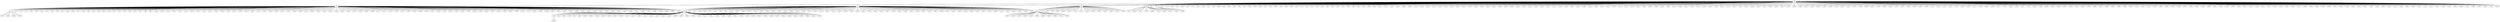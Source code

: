 graph {
n0;
n1;
n2;
n3;
n4;
n5;
n6;
n7;
n8;
n9;
n10;
n11;
n12;
n13;
n14;
n15;
n16;
n17;
n18;
n19;
n20;
n21;
n22;
n23;
n24;
n25;
n26;
n27;
n28;
n29;
n30;
n31;
n32;
n33;
n34;
n35;
n36;
n37;
n38;
n39;
n40;
n41;
n42;
n43;
n44;
n45;
n46;
n47;
n48;
n49;
n50;
n51;
n52;
n53;
n54;
n55;
n56;
n57;
n58;
n59;
n60;
n61;
n62;
n63;
n64;
n65;
n66;
n67;
n68;
n69;
n70;
n71;
n72;
n73;
n74;
n75;
n76;
n77;
n78;
n79;
n80;
n81;
n82;
n83;
n84;
n85;
n86;
n87;
n88;
n89;
n90;
n91;
n92;
n93;
n94;
n95;
n96;
n97;
n98;
n99;
n100;
n101;
n102;
n103;
n104;
n105;
n106;
n107;
n108;
n109;
n110;
n111;
n112;
n113;
n114;
n115;
n116;
n117;
n118;
n119;
n120;
n121;
n122;
n123;
n124;
n125;
n126;
n127;
n128;
n129;
n130;
n131;
n132;
n133;
n134;
n135;
n136;
n137;
n138;
n139;
n140;
n141;
n142;
n143;
n144;
n145;
n146;
n147;
n148;
n149;
n150;
n151;
n152;
n153;
n154;
n155;
n156;
n157;
n158;
n159;
n160;
n161;
n162;
n163;
n164;
n165;
n166;
n167;
n168;
n169;
n170;
n171;
n172;
n173;
n174;
n175;
n176;
n177;
n178;
n179;
n180;
n181;
n182;
n183;
n184;
n185;
n186;
n187;
n188;
n189;
n190;
n191;
n192;
n193;
n194;
n195;
n196;
n197;
n198;
n199;
n200;
n201;
n202;
n203;
n204;
n205;
n206;
n207;
n208;
n209;
n210;
n211;
n212;
n213;
n214;
n215;
n216;
n217;
n218;
n219;
n220;
n221;
n222;
n223;
n224;
n225;
n226;
n227;
n228;
n229;
n230;
n231;
n232;
n233;
n234;
n235;
n236;
n237;
n238;
n239;
n240;
n241;
n242;
n243;
n244;
n245;
n246;
n247;
n248;
n249;
n250;
n251;
n252;
n253;
n254;
n255;
n256;
n257;
n258;
n259;
n260;
n261;
n262;
n263;
n264;
n265;
n266;
n267;
n268;
n269;
n270;
n271;
n272;
n273;
n274;
n275;
n276;
n277;
n278;
n279;
n280;
n281;
n282;
n283;
n284;
n285;
n286;
n287;
n288;
n289;
n290;
n291;
n292;
n293;
n294;
n295;
n296;
n297;
n298;
n299;
n300;
n301;
n302;
n303;
n304;
n305;
n306;
n307;
n308;
n309;
n310;
n311;
n312;
n313;
n314;
n315;
n316;
n317;
n318;
n319;
n320;
n321;
n322;
n323;
n324;
n325;
n326;
n327;
n328;
n329;
n330;
n331;
n332;
n333;
n334;
n335;
n336;
n337;
n338;
n339;
n340;
n341;
n342;
n343;
n344;
n345;
n346;
n347;
n348;
n349;
n350;
n351;
n352;
n353;
n354;
n355;
n356;
n357;
n358;
n359;
n360;
n361;
n362;
n363;
n364;
n365;
n366;
n367;
n368;
n369;
n370;
n371;
n372;
n373;
n374;
n375;
n376;
n377;
n378;
n379;
n380;
n381;
n382;
n383;
n384;
n385;
n386;
n387;
n388;
n389;
n390;
n391;
n392;
n393;
n394;
n395;
n396;
n397;
n398;
n399;
n400;
n401;
n402;
n403;
n404;
n405;
n406;
n407;
n408;
n409;
n410;
n411;
n412;
n413;
n414;
n415;
n416;
n417;
n418;
n419;
n420;
n421;
n422;
n423;
n424;
n425;
n426;
n427;
n428;
n429;
n430;
n431;
n432;
n433;
n434;
n435;
n436;
n437;
n438;
n439;
n440;
n441;
n442;
n443;
n444;
n445;
n446;
n447;
n448;
n449;
n450;
n451;
n452;
n453;
n454;
n455;
n456;
n457;
n458;
n459;
n460;
n461;
n462;
n463;
n464;
n465;
n466;
n467;
n468;
n469;
n470;
n471;
n472;
n473;
n474;
n475;
n476;
n477;
n478;
n479;
n480;
n481;
n482;
n483;
n484;
n485;
n486;
n487;
n488;
n489;
n490;
n491;
n492;
n493;
n494;
n495;
n496;
n497;
n498;
n499;
n0 -- n4;
n0 -- n414;
n0 -- n105;
n0 -- n332;
n0 -- n340;
n0 -- n169;
n0 -- n487;
n0 -- n134;
n0 -- n70;
n0 -- n212;
n0 -- n355;
n0 -- n402;
n0 -- n14;
n0 -- n314;
n0 -- n94;
n0 -- n29;
n0 -- n42;
n0 -- n40;
n0 -- n17;
n0 -- n292;
n0 -- n237;
n0 -- n337;
n0 -- n83;
n0 -- n411;
n0 -- n460;
n0 -- n268;
n0 -- n75;
n0 -- n139;
n0 -- n55;
n0 -- n361;
n0 -- n223;
n0 -- n144;
n0 -- n36;
n0 -- n176;
n0 -- n194;
n0 -- n210;
n0 -- n104;
n0 -- n364;
n0 -- n452;
n0 -- n461;
n0 -- n106;
n0 -- n330;
n0 -- n137;
n0 -- n154;
n0 -- n378;
n0 -- n278;
n0 -- n166;
n0 -- n368;
n0 -- n318;
n0 -- n76;
n0 -- n374;
n0 -- n71;
n0 -- n445;
n0 -- n394;
n0 -- n146;
n0 -- n459;
n0 -- n389;
n0 -- n499;
n0 -- n31;
n0 -- n11;
n0 -- n156;
n0 -- n472;
n0 -- n115;
n0 -- n287;
n0 -- n482;
n0 -- n324;
n0 -- n114;
n0 -- n293;
n0 -- n26;
n0 -- n436;
n0 -- n333;
n0 -- n165;
n0 -- n455;
n0 -- n121;
n0 -- n304;
n0 -- n273;
n0 -- n92;
n0 -- n235;
n0 -- n216;
n0 -- n266;
n0 -- n490;
n0 -- n86;
n0 -- n381;
n0 -- n427;
n0 -- n232;
n0 -- n32;
n0 -- n88;
n0 -- n284;
n0 -- n413;
n0 -- n356;
n0 -- n220;
n0 -- n113;
n0 -- n418;
n0 -- n470;
n0 -- n39;
n0 -- n155;
n0 -- n393;
n0 -- n351;
n0 -- n234;
n0 -- n150;
n0 -- n9;
n0 -- n174;
n0 -- n201;
n0 -- n67;
n0 -- n93;
n0 -- n285;
n0 -- n184;
n0 -- n148;
n0 -- n196;
n0 -- n456;
n0 -- n182;
n0 -- n428;
n0 -- n270;
n0 -- n172;
n0 -- n331;
n0 -- n425;
n0 -- n422;
n0 -- n37;
n0 -- n325;
n0 -- n391;
n0 -- n159;
n0 -- n102;
n0 -- n178;
n0 -- n299;
n0 -- n96;
n0 -- n197;
n0 -- n68;
n0 -- n363;
n0 -- n179;
n0 -- n296;
n0 -- n489;
n0 -- n316;
n0 -- n312;
n0 -- n417;
n0 -- n66;
n0 -- n251;
n0 -- n64;
n0 -- n158;
n0 -- n62;
n0 -- n404;
n0 -- n429;
n0 -- n401;
n0 -- n78;
n0 -- n58;
n0 -- n135;
n0 -- n341;
n0 -- n69;
n0 -- n129;
n0 -- n221;
n0 -- n138;
n0 -- n437;
n0 -- n291;
n0 -- n133;
n0 -- n6;
n0 -- n462;
n0 -- n320;
n0 -- n315;
n0 -- n262;
n0 -- n5;
n0 -- n475;
n0 -- n127;
n0 -- n188;
n0 -- n52;
n0 -- n74;
n0 -- n116;
n0 -- n190;
n0 -- n382;
n0 -- n290;
n0 -- n488;
n0 -- n430;
n0 -- n497;
n0 -- n28;
n0 -- n410;
n0 -- n476;
n0 -- n119;
n0 -- n87;
n0 -- n392;
n0 -- n177;
n0 -- n345;
n0 -- n260;
n0 -- n327;
n0 -- n326;
n0 -- n415;
n0 -- n255;
n0 -- n398;
n0 -- n366;
n0 -- n147;
n0 -- n385;
n0 -- n354;
n0 -- n253;
n0 -- n435;
n0 -- n454;
n0 -- n101;
n0 -- n329;
n0 -- n108;
n0 -- n249;
n0 -- n376;
n0 -- n85;
n0 -- n198;
n0 -- n335;
n0 -- n3;
n0 -- n124;
n0 -- n446;
n0 -- n328;
n0 -- n231;
n0 -- n485;
n0 -- n478;
n0 -- n465;
n0 -- n306;
n0 -- n458;
n0 -- n275;
n0 -- n222;
n0 -- n27;
n0 -- n140;
n0 -- n263;
n0 -- n403;
n0 -- n238;
n0 -- n126;
n0 -- n336;
n0 -- n379;
n0 -- n371;
n0 -- n289;
n0 -- n426;
n0 -- n54;
n0 -- n167;
n0 -- n474;
n0 -- n46;
n0 -- n219;
n0 -- n319;
n0 -- n56;
n0 -- n38;
n0 -- n464;
n0 -- n322;
n0 -- n265;
n0 -- n89;
n1 -- n152;
n1 -- n4;
n1 -- n297;
n1 -- n463;
n1 -- n107;
n1 -- n352;
n1 -- n180;
n1 -- n185;
n1 -- n267;
n1 -- n181;
n1 -- n60;
n1 -- n438;
n1 -- n132;
n1 -- n281;
n1 -- n246;
n1 -- n10;
n1 -- n492;
n1 -- n288;
n1 -- n286;
n1 -- n244;
n1 -- n303;
n1 -- n80;
n1 -- n79;
n1 -- n416;
n1 -- n258;
n1 -- n241;
n1 -- n130;
n1 -- n202;
n1 -- n298;
n1 -- n424;
n1 -- n120;
n1 -- n491;
n1 -- n408;
n1 -- n423;
n1 -- n277;
n1 -- n441;
n1 -- n373;
n1 -- n282;
n1 -- n41;
n1 -- n468;
n1 -- n173;
n1 -- n257;
n1 -- n163;
n1 -- n73;
n1 -- n103;
n1 -- n175;
n1 -- n247;
n2 -- n24;
n2 -- n280;
n2 -- n145;
n2 -- n218;
n2 -- n143;
n2 -- n162;
n2 -- n226;
n2 -- n471;
n2 -- n5;
n2 -- n344;
n2 -- n384;
n3 -- n358;
n3 -- n63;
n3 -- n82;
n3 -- n279;
n3 -- n7;
n3 -- n248;
n3 -- n250;
n3 -- n117;
n3 -- n131;
n3 -- n200;
n3 -- n386;
n3 -- n208;
n3 -- n123;
n3 -- n100;
n3 -- n43;
n3 -- n189;
n3 -- n406;
n3 -- n419;
n3 -- n451;
n3 -- n45;
n3 -- n360;
n3 -- n0;
n3 -- n16;
n3 -- n388;
n3 -- n439;
n3 -- n149;
n3 -- n466;
n3 -- n434;
n3 -- n22;
n3 -- n380;
n3 -- n141;
n3 -- n122;
n3 -- n493;
n3 -- n205;
n3 -- n34;
n3 -- n274;
n3 -- n65;
n3 -- n272;
n3 -- n211;
n3 -- n170;
n3 -- n77;
n3 -- n349;
n3 -- n276;
n3 -- n400;
n3 -- n350;
n3 -- n397;
n3 -- n13;
n3 -- n15;
n3 -- n225;
n3 -- n95;
n3 -- n240;
n3 -- n186;
n3 -- n61;
n3 -- n313;
n3 -- n110;
n3 -- n294;
n3 -- n35;
n3 -- n295;
n3 -- n50;
n3 -- n20;
n3 -- n444;
n3 -- n187;
n3 -- n242;
n3 -- n369;
n3 -- n421;
n3 -- n310;
n3 -- n307;
n3 -- n207;
n3 -- n51;
n3 -- n264;
n3 -- n353;
n3 -- n308;
n3 -- n160;
n3 -- n365;
n3 -- n98;
n3 -- n442;
n3 -- n372;
n3 -- n300;
n3 -- n256;
n3 -- n395;
n3 -- n209;
n3 -- n18;
n3 -- n48;
n3 -- n343;
n3 -- n495;
n3 -- n254;
n3 -- n191;
n3 -- n111;
n3 -- n269;
n3 -- n447;
n3 -- n125;
n3 -- n339;
n3 -- n109;
n3 -- n30;
n3 -- n252;
n3 -- n448;
n3 -- n305;
n3 -- n192;
n3 -- n494;
n3 -- n245;
n3 -- n440;
n3 -- n84;
n3 -- n12;
n3 -- n97;
n3 -- n72;
n3 -- n112;
n3 -- n432;
n3 -- n405;
n3 -- n334;
n3 -- n377;
n3 -- n99;
n3 -- n203;
n3 -- n271;
n3 -- n480;
n3 -- n433;
n3 -- n47;
n3 -- n357;
n4 -- n164;
n4 -- n183;
n4 -- n420;
n4 -- n346;
n4 -- n443;
n4 -- n473;
n4 -- n195;
n4 -- n57;
n4 -- n496;
n4 -- n467;
n4 -- n81;
n4 -- n213;
n4 -- n157;
n4 -- n0;
n4 -- n321;
n4 -- n486;
n4 -- n227;
n4 -- n469;
n4 -- n362;
n4 -- n214;
n4 -- n204;
n4 -- n301;
n4 -- n25;
n4 -- n228;
n4 -- n229;
n4 -- n347;
n4 -- n91;
n4 -- n142;
n4 -- n118;
n4 -- n1;
n4 -- n215;
n4 -- n151;
n4 -- n168;
n4 -- n53;
n4 -- n230;
n4 -- n342;
n4 -- n479;
n4 -- n193;
n4 -- n390;
n4 -- n233;
n4 -- n224;
n4 -- n359;
n4 -- n90;
n4 -- n206;
n4 -- n283;
n4 -- n449;
n4 -- n484;
n4 -- n457;
n4 -- n407;
n4 -- n453;
n4 -- n261;
n4 -- n311;
n4 -- n483;
n4 -- n199;
n4 -- n44;
n4 -- n338;
n4 -- n375;
n4 -- n128;
n4 -- n450;
n4 -- n33;
n4 -- n387;
n5 -- n0;
n5 -- n2;
n5 -- n323;
n5 -- n19;
n5 -- n259;
n5 -- n136;
n5 -- n409;
n5 -- n161;
n5 -- n498;
n5 -- n49;
n5 -- n243;
n5 -- n171;
n5 -- n59;
n5 -- n8;
n5 -- n309;
n5 -- n217;
n5 -- n348;
n6 -- n477;
n6 -- n367;
n6 -- n431;
n6 -- n0;
n6 -- n317;
n6 -- n21;
n6 -- n383;
n6 -- n412;
n6 -- n236;
n7 -- n239;
n7 -- n153;
n7 -- n370;
n7 -- n3;
n7 -- n23;
n8 -- n5;
n8 -- n481;
n9 -- n0;
n10 -- n1;
n10 -- n399;
n11 -- n302;
n11 -- n396;
n11 -- n0;
n12 -- n3;
n13 -- n3;
n14 -- n0;
n15 -- n3;
n16 -- n3;
n17 -- n0;
n18 -- n3;
n19 -- n5;
n20 -- n3;
n21 -- n6;
n22 -- n3;
n23 -- n7;
n24 -- n2;
n25 -- n4;
n26 -- n0;
n27 -- n0;
n28 -- n0;
n29 -- n0;
n30 -- n3;
n31 -- n0;
n32 -- n0;
n33 -- n4;
n34 -- n3;
n35 -- n3;
n36 -- n0;
n37 -- n0;
n38 -- n0;
n39 -- n0;
n40 -- n0;
n41 -- n1;
n42 -- n0;
n43 -- n3;
n44 -- n4;
n45 -- n3;
n46 -- n0;
n47 -- n3;
n48 -- n3;
n49 -- n5;
n50 -- n3;
n51 -- n3;
n52 -- n0;
n53 -- n4;
n54 -- n0;
n55 -- n0;
n56 -- n0;
n57 -- n4;
n58 -- n0;
n59 -- n5;
n60 -- n1;
n61 -- n3;
n62 -- n0;
n63 -- n3;
n64 -- n0;
n65 -- n3;
n66 -- n0;
n67 -- n0;
n68 -- n0;
n69 -- n0;
n70 -- n0;
n71 -- n0;
n72 -- n3;
n73 -- n1;
n74 -- n0;
n75 -- n0;
n76 -- n0;
n77 -- n3;
n78 -- n0;
n79 -- n1;
n80 -- n1;
n81 -- n4;
n82 -- n3;
n83 -- n0;
n84 -- n3;
n85 -- n0;
n86 -- n0;
n87 -- n0;
n88 -- n0;
n89 -- n0;
n90 -- n4;
n91 -- n4;
n92 -- n0;
n93 -- n0;
n94 -- n0;
n95 -- n3;
n96 -- n0;
n97 -- n3;
n98 -- n3;
n99 -- n3;
n100 -- n3;
n101 -- n0;
n102 -- n0;
n103 -- n1;
n104 -- n0;
n105 -- n0;
n106 -- n0;
n107 -- n1;
n108 -- n0;
n109 -- n3;
n110 -- n3;
n111 -- n3;
n112 -- n3;
n113 -- n0;
n114 -- n0;
n115 -- n0;
n116 -- n0;
n117 -- n3;
n118 -- n4;
n119 -- n0;
n120 -- n1;
n121 -- n0;
n122 -- n3;
n123 -- n3;
n124 -- n0;
n125 -- n3;
n126 -- n0;
n127 -- n0;
n128 -- n4;
n129 -- n0;
n130 -- n1;
n131 -- n3;
n132 -- n1;
n133 -- n0;
n134 -- n0;
n135 -- n0;
n136 -- n5;
n137 -- n0;
n138 -- n0;
n139 -- n0;
n140 -- n0;
n141 -- n3;
n142 -- n4;
n143 -- n2;
n144 -- n0;
n145 -- n2;
n146 -- n0;
n147 -- n0;
n148 -- n0;
n149 -- n3;
n150 -- n0;
n151 -- n4;
n152 -- n1;
n153 -- n7;
n154 -- n0;
n155 -- n0;
n156 -- n0;
n157 -- n4;
n158 -- n0;
n159 -- n0;
n160 -- n3;
n161 -- n5;
n162 -- n2;
n163 -- n1;
n164 -- n4;
n165 -- n0;
n166 -- n0;
n167 -- n0;
n168 -- n4;
n169 -- n0;
n170 -- n3;
n171 -- n5;
n172 -- n0;
n173 -- n1;
n174 -- n0;
n175 -- n1;
n176 -- n0;
n177 -- n0;
n178 -- n0;
n179 -- n0;
n180 -- n1;
n181 -- n1;
n182 -- n0;
n183 -- n4;
n184 -- n0;
n185 -- n1;
n186 -- n3;
n187 -- n3;
n188 -- n0;
n189 -- n3;
n190 -- n0;
n191 -- n3;
n192 -- n3;
n193 -- n4;
n194 -- n0;
n195 -- n4;
n196 -- n0;
n197 -- n0;
n198 -- n0;
n199 -- n4;
n200 -- n3;
n201 -- n0;
n202 -- n1;
n203 -- n3;
n204 -- n4;
n205 -- n3;
n206 -- n4;
n207 -- n3;
n208 -- n3;
n209 -- n3;
n210 -- n0;
n211 -- n3;
n212 -- n0;
n213 -- n4;
n214 -- n4;
n215 -- n4;
n216 -- n0;
n217 -- n5;
n218 -- n2;
n219 -- n0;
n220 -- n0;
n221 -- n0;
n222 -- n0;
n223 -- n0;
n224 -- n4;
n225 -- n3;
n226 -- n2;
n227 -- n4;
n228 -- n4;
n229 -- n4;
n230 -- n4;
n231 -- n0;
n232 -- n0;
n233 -- n4;
n234 -- n0;
n235 -- n0;
n236 -- n6;
n237 -- n0;
n238 -- n0;
n239 -- n7;
n240 -- n3;
n241 -- n1;
n242 -- n3;
n243 -- n5;
n244 -- n1;
n245 -- n3;
n246 -- n1;
n247 -- n1;
n248 -- n3;
n249 -- n0;
n250 -- n3;
n251 -- n0;
n252 -- n3;
n253 -- n0;
n254 -- n3;
n255 -- n0;
n256 -- n3;
n257 -- n1;
n258 -- n1;
n259 -- n5;
n260 -- n0;
n261 -- n4;
n262 -- n0;
n263 -- n0;
n264 -- n3;
n265 -- n0;
n266 -- n0;
n267 -- n1;
n268 -- n0;
n269 -- n3;
n270 -- n0;
n271 -- n3;
n272 -- n3;
n273 -- n0;
n274 -- n3;
n275 -- n0;
n276 -- n3;
n277 -- n1;
n278 -- n0;
n279 -- n3;
n280 -- n2;
n281 -- n1;
n282 -- n1;
n283 -- n4;
n284 -- n0;
n285 -- n0;
n286 -- n1;
n287 -- n0;
n288 -- n1;
n289 -- n0;
n290 -- n0;
n291 -- n0;
n292 -- n0;
n293 -- n0;
n294 -- n3;
n295 -- n3;
n296 -- n0;
n297 -- n1;
n298 -- n1;
n299 -- n0;
n300 -- n3;
n301 -- n4;
n302 -- n11;
n303 -- n1;
n304 -- n0;
n305 -- n3;
n306 -- n0;
n307 -- n3;
n308 -- n3;
n309 -- n5;
n310 -- n3;
n311 -- n4;
n312 -- n0;
n313 -- n3;
n314 -- n0;
n315 -- n0;
n316 -- n0;
n317 -- n6;
n318 -- n0;
n319 -- n0;
n320 -- n0;
n321 -- n4;
n322 -- n0;
n323 -- n5;
n324 -- n0;
n325 -- n0;
n326 -- n0;
n327 -- n0;
n328 -- n0;
n329 -- n0;
n330 -- n0;
n331 -- n0;
n332 -- n0;
n333 -- n0;
n334 -- n3;
n335 -- n0;
n336 -- n0;
n337 -- n0;
n338 -- n4;
n339 -- n3;
n340 -- n0;
n341 -- n0;
n342 -- n4;
n343 -- n3;
n344 -- n2;
n345 -- n0;
n346 -- n4;
n347 -- n4;
n348 -- n5;
n349 -- n3;
n350 -- n3;
n351 -- n0;
n352 -- n1;
n353 -- n3;
n354 -- n0;
n355 -- n0;
n356 -- n0;
n357 -- n3;
n358 -- n3;
n359 -- n4;
n360 -- n3;
n361 -- n0;
n362 -- n4;
n363 -- n0;
n364 -- n0;
n365 -- n3;
n366 -- n0;
n367 -- n6;
n368 -- n0;
n369 -- n3;
n370 -- n7;
n371 -- n0;
n372 -- n3;
n373 -- n1;
n374 -- n0;
n375 -- n4;
n376 -- n0;
n377 -- n3;
n378 -- n0;
n379 -- n0;
n380 -- n3;
n381 -- n0;
n382 -- n0;
n383 -- n6;
n384 -- n2;
n385 -- n0;
n386 -- n3;
n387 -- n4;
n388 -- n3;
n389 -- n0;
n390 -- n4;
n391 -- n0;
n392 -- n0;
n393 -- n0;
n394 -- n0;
n395 -- n3;
n396 -- n11;
n397 -- n3;
n398 -- n0;
n399 -- n10;
n400 -- n3;
n401 -- n0;
n402 -- n0;
n403 -- n0;
n404 -- n0;
n405 -- n3;
n406 -- n3;
n407 -- n4;
n408 -- n1;
n409 -- n5;
n410 -- n0;
n411 -- n0;
n412 -- n6;
n413 -- n0;
n414 -- n0;
n415 -- n0;
n416 -- n1;
n417 -- n0;
n418 -- n0;
n419 -- n3;
n420 -- n4;
n421 -- n3;
n422 -- n0;
n423 -- n1;
n424 -- n1;
n425 -- n0;
n426 -- n0;
n427 -- n0;
n428 -- n0;
n429 -- n0;
n430 -- n0;
n431 -- n6;
n432 -- n3;
n433 -- n3;
n434 -- n3;
n435 -- n0;
n436 -- n0;
n437 -- n0;
n438 -- n1;
n439 -- n3;
n440 -- n3;
n441 -- n1;
n442 -- n3;
n443 -- n4;
n444 -- n3;
n445 -- n0;
n446 -- n0;
n447 -- n3;
n448 -- n3;
n449 -- n4;
n450 -- n4;
n451 -- n3;
n452 -- n0;
n453 -- n4;
n454 -- n0;
n455 -- n0;
n456 -- n0;
n457 -- n4;
n458 -- n0;
n459 -- n0;
n460 -- n0;
n461 -- n0;
n462 -- n0;
n463 -- n1;
n464 -- n0;
n465 -- n0;
n466 -- n3;
n467 -- n4;
n468 -- n1;
n469 -- n4;
n470 -- n0;
n471 -- n2;
n472 -- n0;
n473 -- n4;
n474 -- n0;
n475 -- n0;
n476 -- n0;
n477 -- n6;
n478 -- n0;
n479 -- n4;
n480 -- n3;
n481 -- n8;
n482 -- n0;
n483 -- n4;
n484 -- n4;
n485 -- n0;
n486 -- n4;
n487 -- n0;
n488 -- n0;
n489 -- n0;
n490 -- n0;
n491 -- n1;
n492 -- n1;
n493 -- n3;
n494 -- n3;
n495 -- n3;
n496 -- n4;
n497 -- n0;
n498 -- n5;
n499 -- n0;
}
